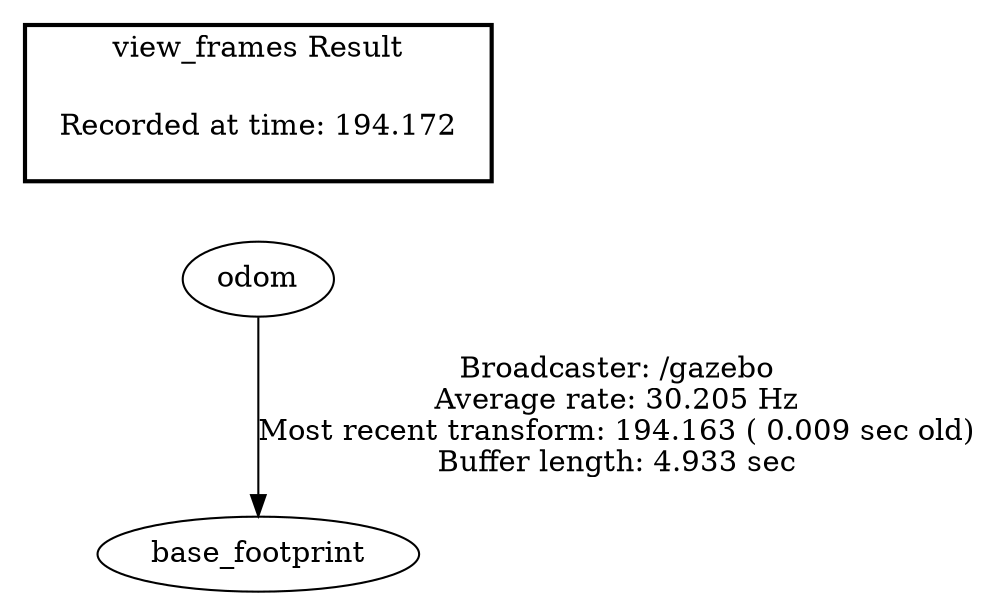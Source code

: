 digraph G {
"odom" -> "base_footprint"[label="Broadcaster: /gazebo\nAverage rate: 30.205 Hz\nMost recent transform: 194.163 ( 0.009 sec old)\nBuffer length: 4.933 sec\n"];
edge [style=invis];
 subgraph cluster_legend { style=bold; color=black; label ="view_frames Result";
"Recorded at time: 194.172"[ shape=plaintext ] ;
 }->"odom";
}